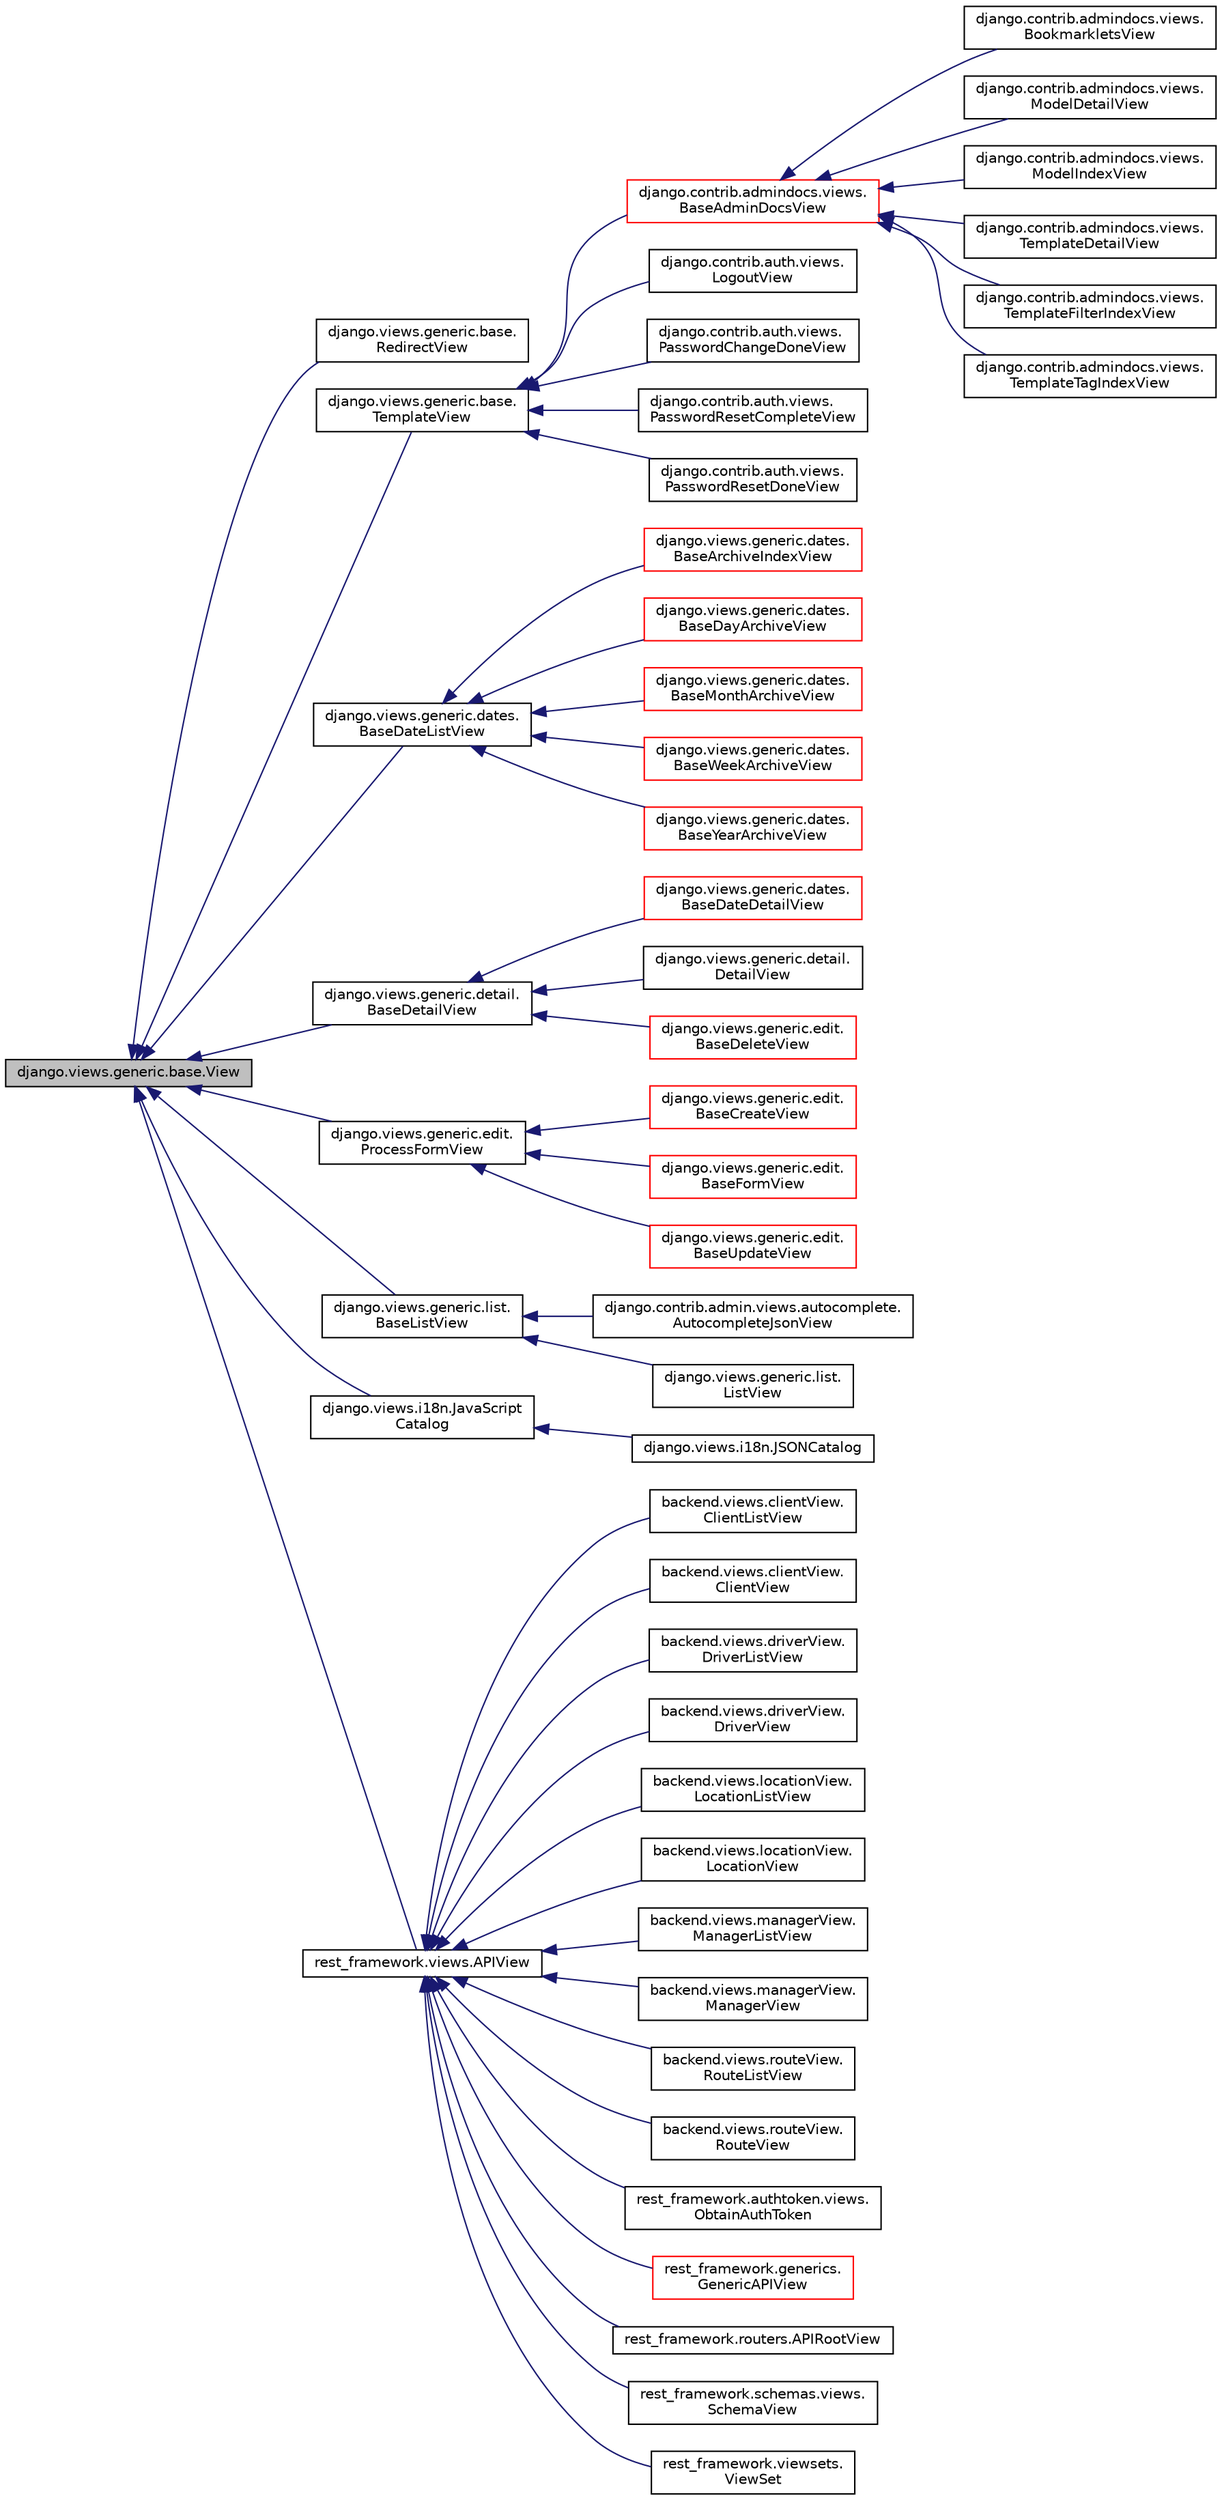 digraph "django.views.generic.base.View"
{
 // LATEX_PDF_SIZE
  edge [fontname="Helvetica",fontsize="10",labelfontname="Helvetica",labelfontsize="10"];
  node [fontname="Helvetica",fontsize="10",shape=record];
  rankdir="LR";
  Node1 [label="django.views.generic.base.View",height=0.2,width=0.4,color="black", fillcolor="grey75", style="filled", fontcolor="black",tooltip=" "];
  Node1 -> Node2 [dir="back",color="midnightblue",fontsize="10",style="solid"];
  Node2 [label="django.views.generic.base.\lRedirectView",height=0.2,width=0.4,color="black", fillcolor="white", style="filled",URL="$classdjango_1_1views_1_1generic_1_1base_1_1_redirect_view.html",tooltip=" "];
  Node1 -> Node3 [dir="back",color="midnightblue",fontsize="10",style="solid"];
  Node3 [label="django.views.generic.base.\lTemplateView",height=0.2,width=0.4,color="black", fillcolor="white", style="filled",URL="$classdjango_1_1views_1_1generic_1_1base_1_1_template_view.html",tooltip=" "];
  Node3 -> Node4 [dir="back",color="midnightblue",fontsize="10",style="solid"];
  Node4 [label="django.contrib.admindocs.views.\lBaseAdminDocsView",height=0.2,width=0.4,color="red", fillcolor="white", style="filled",URL="$classdjango_1_1contrib_1_1admindocs_1_1views_1_1_base_admin_docs_view.html",tooltip=" "];
  Node4 -> Node5 [dir="back",color="midnightblue",fontsize="10",style="solid"];
  Node5 [label="django.contrib.admindocs.views.\lBookmarkletsView",height=0.2,width=0.4,color="black", fillcolor="white", style="filled",URL="$classdjango_1_1contrib_1_1admindocs_1_1views_1_1_bookmarklets_view.html",tooltip=" "];
  Node4 -> Node6 [dir="back",color="midnightblue",fontsize="10",style="solid"];
  Node6 [label="django.contrib.admindocs.views.\lModelDetailView",height=0.2,width=0.4,color="black", fillcolor="white", style="filled",URL="$classdjango_1_1contrib_1_1admindocs_1_1views_1_1_model_detail_view.html",tooltip=" "];
  Node4 -> Node7 [dir="back",color="midnightblue",fontsize="10",style="solid"];
  Node7 [label="django.contrib.admindocs.views.\lModelIndexView",height=0.2,width=0.4,color="black", fillcolor="white", style="filled",URL="$classdjango_1_1contrib_1_1admindocs_1_1views_1_1_model_index_view.html",tooltip=" "];
  Node4 -> Node8 [dir="back",color="midnightblue",fontsize="10",style="solid"];
  Node8 [label="django.contrib.admindocs.views.\lTemplateDetailView",height=0.2,width=0.4,color="black", fillcolor="white", style="filled",URL="$classdjango_1_1contrib_1_1admindocs_1_1views_1_1_template_detail_view.html",tooltip=" "];
  Node4 -> Node9 [dir="back",color="midnightblue",fontsize="10",style="solid"];
  Node9 [label="django.contrib.admindocs.views.\lTemplateFilterIndexView",height=0.2,width=0.4,color="black", fillcolor="white", style="filled",URL="$classdjango_1_1contrib_1_1admindocs_1_1views_1_1_template_filter_index_view.html",tooltip=" "];
  Node4 -> Node10 [dir="back",color="midnightblue",fontsize="10",style="solid"];
  Node10 [label="django.contrib.admindocs.views.\lTemplateTagIndexView",height=0.2,width=0.4,color="black", fillcolor="white", style="filled",URL="$classdjango_1_1contrib_1_1admindocs_1_1views_1_1_template_tag_index_view.html",tooltip=" "];
  Node3 -> Node13 [dir="back",color="midnightblue",fontsize="10",style="solid"];
  Node13 [label="django.contrib.auth.views.\lLogoutView",height=0.2,width=0.4,color="black", fillcolor="white", style="filled",URL="$classdjango_1_1contrib_1_1auth_1_1views_1_1_logout_view.html",tooltip=" "];
  Node3 -> Node14 [dir="back",color="midnightblue",fontsize="10",style="solid"];
  Node14 [label="django.contrib.auth.views.\lPasswordChangeDoneView",height=0.2,width=0.4,color="black", fillcolor="white", style="filled",URL="$classdjango_1_1contrib_1_1auth_1_1views_1_1_password_change_done_view.html",tooltip=" "];
  Node3 -> Node15 [dir="back",color="midnightblue",fontsize="10",style="solid"];
  Node15 [label="django.contrib.auth.views.\lPasswordResetCompleteView",height=0.2,width=0.4,color="black", fillcolor="white", style="filled",URL="$classdjango_1_1contrib_1_1auth_1_1views_1_1_password_reset_complete_view.html",tooltip=" "];
  Node3 -> Node16 [dir="back",color="midnightblue",fontsize="10",style="solid"];
  Node16 [label="django.contrib.auth.views.\lPasswordResetDoneView",height=0.2,width=0.4,color="black", fillcolor="white", style="filled",URL="$classdjango_1_1contrib_1_1auth_1_1views_1_1_password_reset_done_view.html",tooltip=" "];
  Node1 -> Node17 [dir="back",color="midnightblue",fontsize="10",style="solid"];
  Node17 [label="django.views.generic.dates.\lBaseDateListView",height=0.2,width=0.4,color="black", fillcolor="white", style="filled",URL="$classdjango_1_1views_1_1generic_1_1dates_1_1_base_date_list_view.html",tooltip=" "];
  Node17 -> Node18 [dir="back",color="midnightblue",fontsize="10",style="solid"];
  Node18 [label="django.views.generic.dates.\lBaseArchiveIndexView",height=0.2,width=0.4,color="red", fillcolor="white", style="filled",URL="$classdjango_1_1views_1_1generic_1_1dates_1_1_base_archive_index_view.html",tooltip=" "];
  Node17 -> Node20 [dir="back",color="midnightblue",fontsize="10",style="solid"];
  Node20 [label="django.views.generic.dates.\lBaseDayArchiveView",height=0.2,width=0.4,color="red", fillcolor="white", style="filled",URL="$classdjango_1_1views_1_1generic_1_1dates_1_1_base_day_archive_view.html",tooltip=" "];
  Node17 -> Node24 [dir="back",color="midnightblue",fontsize="10",style="solid"];
  Node24 [label="django.views.generic.dates.\lBaseMonthArchiveView",height=0.2,width=0.4,color="red", fillcolor="white", style="filled",URL="$classdjango_1_1views_1_1generic_1_1dates_1_1_base_month_archive_view.html",tooltip=" "];
  Node17 -> Node26 [dir="back",color="midnightblue",fontsize="10",style="solid"];
  Node26 [label="django.views.generic.dates.\lBaseWeekArchiveView",height=0.2,width=0.4,color="red", fillcolor="white", style="filled",URL="$classdjango_1_1views_1_1generic_1_1dates_1_1_base_week_archive_view.html",tooltip=" "];
  Node17 -> Node28 [dir="back",color="midnightblue",fontsize="10",style="solid"];
  Node28 [label="django.views.generic.dates.\lBaseYearArchiveView",height=0.2,width=0.4,color="red", fillcolor="white", style="filled",URL="$classdjango_1_1views_1_1generic_1_1dates_1_1_base_year_archive_view.html",tooltip=" "];
  Node1 -> Node30 [dir="back",color="midnightblue",fontsize="10",style="solid"];
  Node30 [label="django.views.generic.detail.\lBaseDetailView",height=0.2,width=0.4,color="black", fillcolor="white", style="filled",URL="$classdjango_1_1views_1_1generic_1_1detail_1_1_base_detail_view.html",tooltip=" "];
  Node30 -> Node31 [dir="back",color="midnightblue",fontsize="10",style="solid"];
  Node31 [label="django.views.generic.dates.\lBaseDateDetailView",height=0.2,width=0.4,color="red", fillcolor="white", style="filled",URL="$classdjango_1_1views_1_1generic_1_1dates_1_1_base_date_detail_view.html",tooltip=" "];
  Node30 -> Node33 [dir="back",color="midnightblue",fontsize="10",style="solid"];
  Node33 [label="django.views.generic.detail.\lDetailView",height=0.2,width=0.4,color="black", fillcolor="white", style="filled",URL="$classdjango_1_1views_1_1generic_1_1detail_1_1_detail_view.html",tooltip=" "];
  Node30 -> Node34 [dir="back",color="midnightblue",fontsize="10",style="solid"];
  Node34 [label="django.views.generic.edit.\lBaseDeleteView",height=0.2,width=0.4,color="red", fillcolor="white", style="filled",URL="$classdjango_1_1views_1_1generic_1_1edit_1_1_base_delete_view.html",tooltip=" "];
  Node1 -> Node36 [dir="back",color="midnightblue",fontsize="10",style="solid"];
  Node36 [label="django.views.generic.edit.\lProcessFormView",height=0.2,width=0.4,color="black", fillcolor="white", style="filled",URL="$classdjango_1_1views_1_1generic_1_1edit_1_1_process_form_view.html",tooltip=" "];
  Node36 -> Node37 [dir="back",color="midnightblue",fontsize="10",style="solid"];
  Node37 [label="django.views.generic.edit.\lBaseCreateView",height=0.2,width=0.4,color="red", fillcolor="white", style="filled",URL="$classdjango_1_1views_1_1generic_1_1edit_1_1_base_create_view.html",tooltip=" "];
  Node36 -> Node39 [dir="back",color="midnightblue",fontsize="10",style="solid"];
  Node39 [label="django.views.generic.edit.\lBaseFormView",height=0.2,width=0.4,color="red", fillcolor="white", style="filled",URL="$classdjango_1_1views_1_1generic_1_1edit_1_1_base_form_view.html",tooltip=" "];
  Node36 -> Node45 [dir="back",color="midnightblue",fontsize="10",style="solid"];
  Node45 [label="django.views.generic.edit.\lBaseUpdateView",height=0.2,width=0.4,color="red", fillcolor="white", style="filled",URL="$classdjango_1_1views_1_1generic_1_1edit_1_1_base_update_view.html",tooltip=" "];
  Node1 -> Node47 [dir="back",color="midnightblue",fontsize="10",style="solid"];
  Node47 [label="django.views.generic.list.\lBaseListView",height=0.2,width=0.4,color="black", fillcolor="white", style="filled",URL="$classdjango_1_1views_1_1generic_1_1list_1_1_base_list_view.html",tooltip=" "];
  Node47 -> Node48 [dir="back",color="midnightblue",fontsize="10",style="solid"];
  Node48 [label="django.contrib.admin.views.autocomplete.\lAutocompleteJsonView",height=0.2,width=0.4,color="black", fillcolor="white", style="filled",URL="$classdjango_1_1contrib_1_1admin_1_1views_1_1autocomplete_1_1_autocomplete_json_view.html",tooltip=" "];
  Node47 -> Node49 [dir="back",color="midnightblue",fontsize="10",style="solid"];
  Node49 [label="django.views.generic.list.\lListView",height=0.2,width=0.4,color="black", fillcolor="white", style="filled",URL="$classdjango_1_1views_1_1generic_1_1list_1_1_list_view.html",tooltip=" "];
  Node1 -> Node50 [dir="back",color="midnightblue",fontsize="10",style="solid"];
  Node50 [label="django.views.i18n.JavaScript\lCatalog",height=0.2,width=0.4,color="black", fillcolor="white", style="filled",URL="$classdjango_1_1views_1_1i18n_1_1_java_script_catalog.html",tooltip=" "];
  Node50 -> Node51 [dir="back",color="midnightblue",fontsize="10",style="solid"];
  Node51 [label="django.views.i18n.JSONCatalog",height=0.2,width=0.4,color="black", fillcolor="white", style="filled",URL="$classdjango_1_1views_1_1i18n_1_1_j_s_o_n_catalog.html",tooltip=" "];
  Node1 -> Node52 [dir="back",color="midnightblue",fontsize="10",style="solid"];
  Node52 [label="rest_framework.views.APIView",height=0.2,width=0.4,color="black", fillcolor="white", style="filled",URL="$classrest__framework_1_1views_1_1_a_p_i_view.html",tooltip=" "];
  Node52 -> Node53 [dir="back",color="midnightblue",fontsize="10",style="solid"];
  Node53 [label="backend.views.clientView.\lClientListView",height=0.2,width=0.4,color="black", fillcolor="white", style="filled",URL="$classbackend_1_1views_1_1client_view_1_1_client_list_view.html",tooltip=" "];
  Node52 -> Node54 [dir="back",color="midnightblue",fontsize="10",style="solid"];
  Node54 [label="backend.views.clientView.\lClientView",height=0.2,width=0.4,color="black", fillcolor="white", style="filled",URL="$classbackend_1_1views_1_1client_view_1_1_client_view.html",tooltip=" "];
  Node52 -> Node55 [dir="back",color="midnightblue",fontsize="10",style="solid"];
  Node55 [label="backend.views.driverView.\lDriverListView",height=0.2,width=0.4,color="black", fillcolor="white", style="filled",URL="$classbackend_1_1views_1_1driver_view_1_1_driver_list_view.html",tooltip=" "];
  Node52 -> Node56 [dir="back",color="midnightblue",fontsize="10",style="solid"];
  Node56 [label="backend.views.driverView.\lDriverView",height=0.2,width=0.4,color="black", fillcolor="white", style="filled",URL="$classbackend_1_1views_1_1driver_view_1_1_driver_view.html",tooltip=" "];
  Node52 -> Node57 [dir="back",color="midnightblue",fontsize="10",style="solid"];
  Node57 [label="backend.views.locationView.\lLocationListView",height=0.2,width=0.4,color="black", fillcolor="white", style="filled",URL="$classbackend_1_1views_1_1location_view_1_1_location_list_view.html",tooltip=" "];
  Node52 -> Node58 [dir="back",color="midnightblue",fontsize="10",style="solid"];
  Node58 [label="backend.views.locationView.\lLocationView",height=0.2,width=0.4,color="black", fillcolor="white", style="filled",URL="$classbackend_1_1views_1_1location_view_1_1_location_view.html",tooltip=" "];
  Node52 -> Node59 [dir="back",color="midnightblue",fontsize="10",style="solid"];
  Node59 [label="backend.views.managerView.\lManagerListView",height=0.2,width=0.4,color="black", fillcolor="white", style="filled",URL="$classbackend_1_1views_1_1manager_view_1_1_manager_list_view.html",tooltip=" "];
  Node52 -> Node60 [dir="back",color="midnightblue",fontsize="10",style="solid"];
  Node60 [label="backend.views.managerView.\lManagerView",height=0.2,width=0.4,color="black", fillcolor="white", style="filled",URL="$classbackend_1_1views_1_1manager_view_1_1_manager_view.html",tooltip=" "];
  Node52 -> Node61 [dir="back",color="midnightblue",fontsize="10",style="solid"];
  Node61 [label="backend.views.routeView.\lRouteListView",height=0.2,width=0.4,color="black", fillcolor="white", style="filled",URL="$classbackend_1_1views_1_1route_view_1_1_route_list_view.html",tooltip=" "];
  Node52 -> Node62 [dir="back",color="midnightblue",fontsize="10",style="solid"];
  Node62 [label="backend.views.routeView.\lRouteView",height=0.2,width=0.4,color="black", fillcolor="white", style="filled",URL="$classbackend_1_1views_1_1route_view_1_1_route_view.html",tooltip=" "];
  Node52 -> Node63 [dir="back",color="midnightblue",fontsize="10",style="solid"];
  Node63 [label="rest_framework.authtoken.views.\lObtainAuthToken",height=0.2,width=0.4,color="black", fillcolor="white", style="filled",URL="$classrest__framework_1_1authtoken_1_1views_1_1_obtain_auth_token.html",tooltip=" "];
  Node52 -> Node64 [dir="back",color="midnightblue",fontsize="10",style="solid"];
  Node64 [label="rest_framework.generics.\lGenericAPIView",height=0.2,width=0.4,color="red", fillcolor="white", style="filled",URL="$classrest__framework_1_1generics_1_1_generic_a_p_i_view.html",tooltip=" "];
  Node52 -> Node77 [dir="back",color="midnightblue",fontsize="10",style="solid"];
  Node77 [label="rest_framework.routers.APIRootView",height=0.2,width=0.4,color="black", fillcolor="white", style="filled",URL="$classrest__framework_1_1routers_1_1_a_p_i_root_view.html",tooltip=" "];
  Node52 -> Node78 [dir="back",color="midnightblue",fontsize="10",style="solid"];
  Node78 [label="rest_framework.schemas.views.\lSchemaView",height=0.2,width=0.4,color="black", fillcolor="white", style="filled",URL="$classrest__framework_1_1schemas_1_1views_1_1_schema_view.html",tooltip=" "];
  Node52 -> Node79 [dir="back",color="midnightblue",fontsize="10",style="solid"];
  Node79 [label="rest_framework.viewsets.\lViewSet",height=0.2,width=0.4,color="black", fillcolor="white", style="filled",URL="$classrest__framework_1_1viewsets_1_1_view_set.html",tooltip=" "];
}
